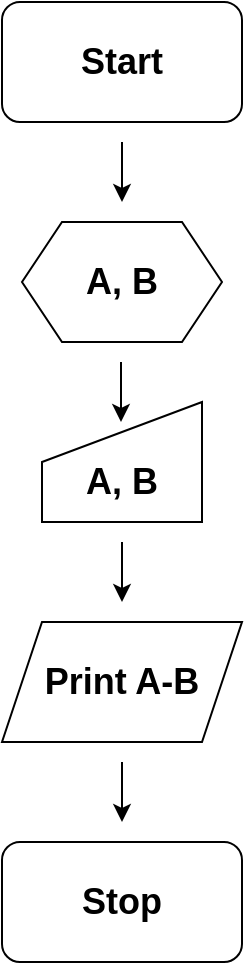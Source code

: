 <mxfile version="15.3.8" type="github">
  <diagram id="WHtIGBg9kzeJzUmuX2yp" name="Page-1">
    <mxGraphModel dx="1422" dy="737" grid="1" gridSize="10" guides="1" tooltips="1" connect="1" arrows="1" fold="1" page="1" pageScale="1" pageWidth="827" pageHeight="1169" math="0" shadow="0">
      <root>
        <mxCell id="0" />
        <mxCell id="1" parent="0" />
        <mxCell id="67MytBzrXlBS3Z50GRrX-2" value="&lt;font size=&quot;1&quot;&gt;&lt;b style=&quot;font-size: 18px&quot;&gt;Start&lt;/b&gt;&lt;/font&gt;" style="rounded=1;whiteSpace=wrap;html=1;" vertex="1" parent="1">
          <mxGeometry x="360" y="50" width="120" height="60" as="geometry" />
        </mxCell>
        <mxCell id="67MytBzrXlBS3Z50GRrX-3" value="&lt;b&gt;&lt;font style=&quot;font-size: 18px&quot;&gt;A, B&lt;/font&gt;&lt;/b&gt;" style="shape=hexagon;perimeter=hexagonPerimeter2;whiteSpace=wrap;html=1;fixedSize=1;" vertex="1" parent="1">
          <mxGeometry x="370" y="160" width="100" height="60" as="geometry" />
        </mxCell>
        <mxCell id="67MytBzrXlBS3Z50GRrX-4" value="" style="endArrow=classic;html=1;" edge="1" parent="1">
          <mxGeometry width="50" height="50" relative="1" as="geometry">
            <mxPoint x="420" y="120" as="sourcePoint" />
            <mxPoint x="420" y="150" as="targetPoint" />
          </mxGeometry>
        </mxCell>
        <mxCell id="67MytBzrXlBS3Z50GRrX-5" value="&lt;b&gt;&lt;font style=&quot;line-height: 120% ; font-size: 18px&quot;&gt;A, B&lt;/font&gt;&lt;/b&gt;" style="shape=manualInput;whiteSpace=wrap;html=1;spacing=2;spacingBottom=0;spacingTop=20;" vertex="1" parent="1">
          <mxGeometry x="380" y="250" width="80" height="60" as="geometry" />
        </mxCell>
        <mxCell id="67MytBzrXlBS3Z50GRrX-6" value="" style="endArrow=classic;html=1;" edge="1" parent="1">
          <mxGeometry width="50" height="50" relative="1" as="geometry">
            <mxPoint x="419.5" y="230" as="sourcePoint" />
            <mxPoint x="419.5" y="260" as="targetPoint" />
          </mxGeometry>
        </mxCell>
        <mxCell id="67MytBzrXlBS3Z50GRrX-7" value="&lt;font size=&quot;1&quot;&gt;&lt;b style=&quot;font-size: 18px&quot;&gt;Print A-B&lt;/b&gt;&lt;/font&gt;" style="shape=parallelogram;perimeter=parallelogramPerimeter;whiteSpace=wrap;html=1;fixedSize=1;" vertex="1" parent="1">
          <mxGeometry x="360" y="360" width="120" height="60" as="geometry" />
        </mxCell>
        <mxCell id="67MytBzrXlBS3Z50GRrX-8" value="" style="endArrow=classic;html=1;" edge="1" parent="1">
          <mxGeometry width="50" height="50" relative="1" as="geometry">
            <mxPoint x="420" y="320" as="sourcePoint" />
            <mxPoint x="420" y="350" as="targetPoint" />
          </mxGeometry>
        </mxCell>
        <mxCell id="67MytBzrXlBS3Z50GRrX-9" value="&lt;font size=&quot;1&quot;&gt;&lt;b style=&quot;font-size: 18px&quot;&gt;Stop&lt;/b&gt;&lt;/font&gt;" style="rounded=1;whiteSpace=wrap;html=1;" vertex="1" parent="1">
          <mxGeometry x="360" y="470" width="120" height="60" as="geometry" />
        </mxCell>
        <mxCell id="67MytBzrXlBS3Z50GRrX-10" value="" style="endArrow=classic;html=1;" edge="1" parent="1">
          <mxGeometry width="50" height="50" relative="1" as="geometry">
            <mxPoint x="420" y="430" as="sourcePoint" />
            <mxPoint x="420" y="460" as="targetPoint" />
          </mxGeometry>
        </mxCell>
      </root>
    </mxGraphModel>
  </diagram>
</mxfile>
